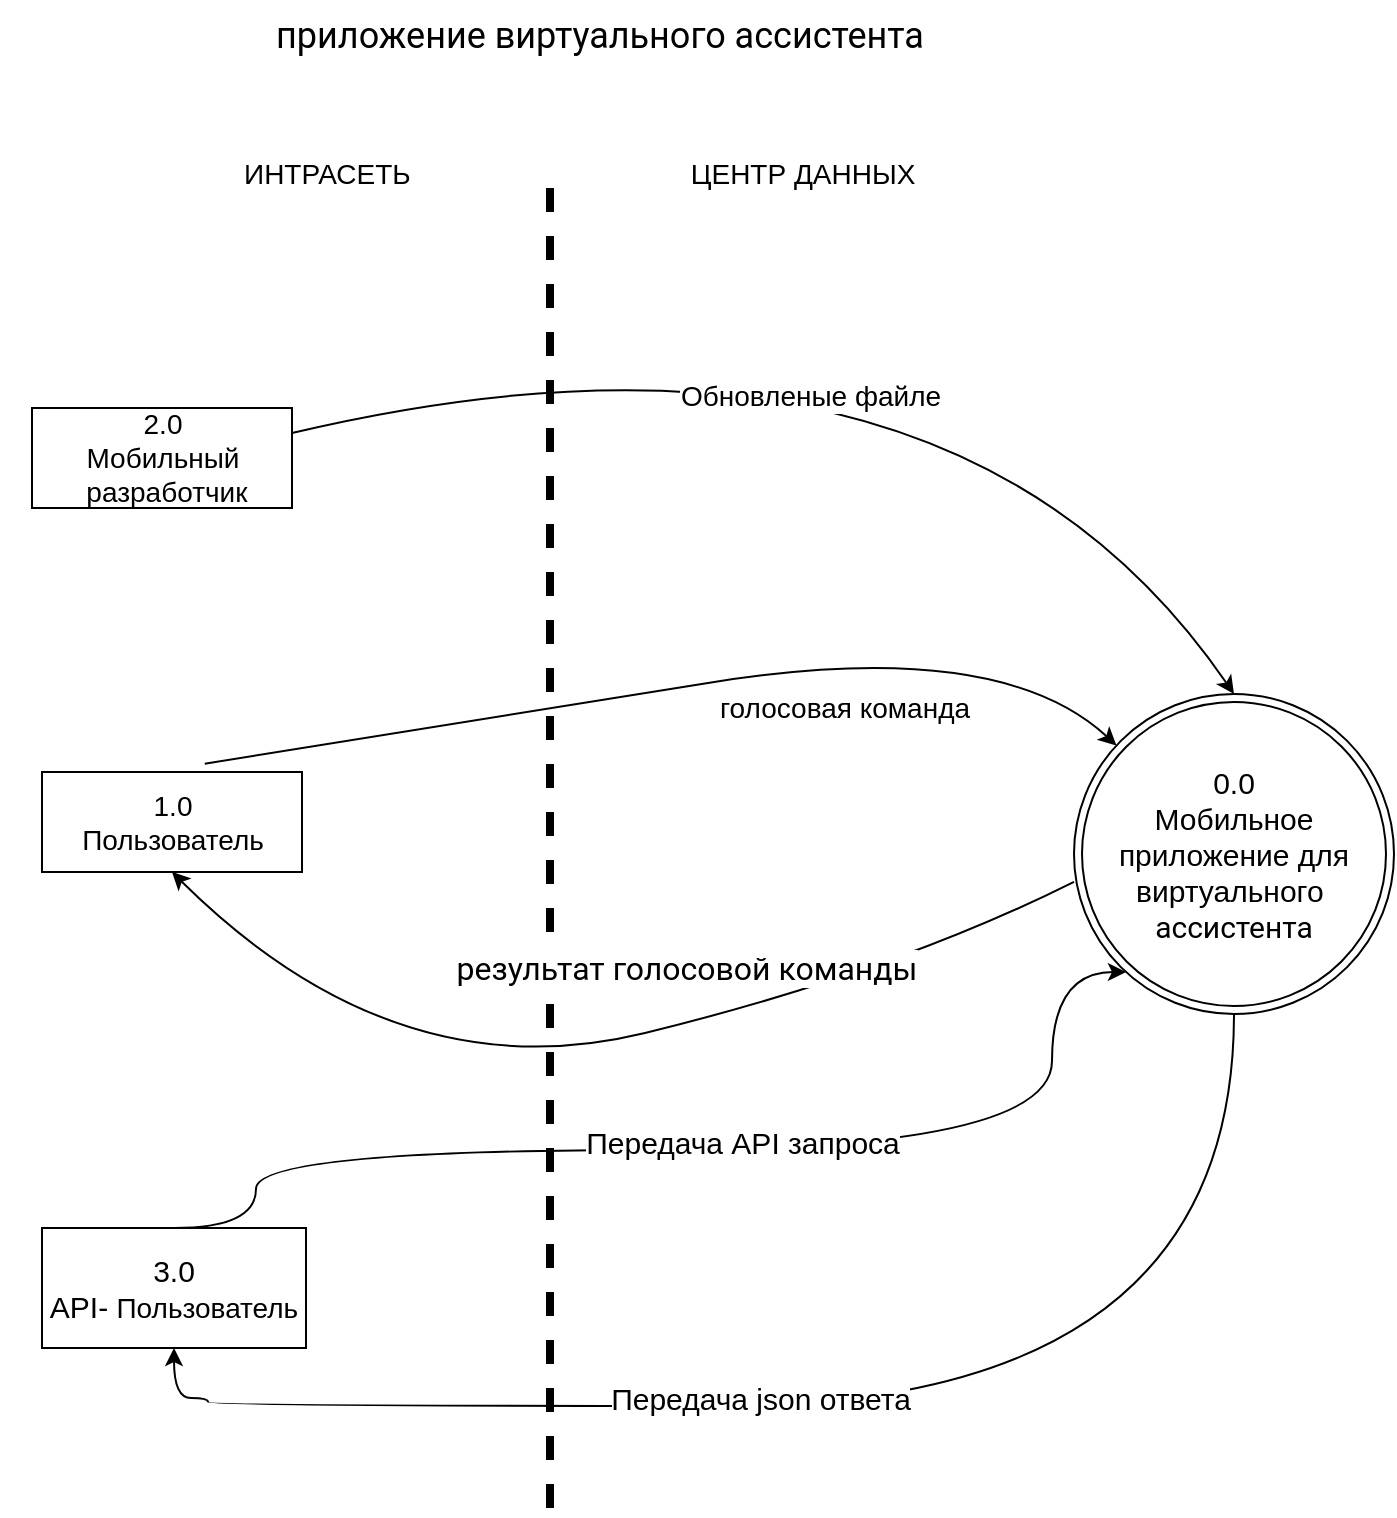 <mxfile version="20.0.1" type="github">
  <diagram id="OWx4hyj13moDCeKYkGol" name="Page-1">
    <mxGraphModel dx="1157" dy="600" grid="0" gridSize="10" guides="1" tooltips="1" connect="1" arrows="1" fold="1" page="1" pageScale="1" pageWidth="827" pageHeight="1169" background="none" math="0" shadow="0">
      <root>
        <mxCell id="0" />
        <mxCell id="1" parent="0" />
        <mxCell id="R_TbPJ2dsLFKyycq7Uun-33" value="" style="endArrow=none;html=1;rounded=0;fontSize=12;dashed=1;strokeWidth=4;shadow=0;fontStyle=0" parent="1" edge="1">
          <mxGeometry width="50" height="50" relative="1" as="geometry">
            <mxPoint x="405" y="172" as="sourcePoint" />
            <mxPoint x="405" y="833" as="targetPoint" />
          </mxGeometry>
        </mxCell>
        <mxCell id="TK6jpFJ3-W8Q47x7obFW-4" style="edgeStyle=orthogonalEdgeStyle;curved=1;rounded=0;orthogonalLoop=1;jettySize=auto;html=1;exitX=0.5;exitY=1;exitDx=0;exitDy=0;fontSize=15;entryX=0.5;entryY=1;entryDx=0;entryDy=0;" edge="1" parent="1" source="R_TbPJ2dsLFKyycq7Uun-34" target="TK6jpFJ3-W8Q47x7obFW-1">
          <mxGeometry relative="1" as="geometry">
            <mxPoint x="215" y="784" as="targetPoint" />
            <Array as="points">
              <mxPoint x="747" y="781" />
              <mxPoint x="234" y="781" />
              <mxPoint x="234" y="777" />
              <mxPoint x="217" y="777" />
            </Array>
          </mxGeometry>
        </mxCell>
        <mxCell id="TK6jpFJ3-W8Q47x7obFW-5" value="Передача json ответа" style="edgeLabel;html=1;align=center;verticalAlign=middle;resizable=0;points=[];fontSize=15;" vertex="1" connectable="0" parent="TK6jpFJ3-W8Q47x7obFW-4">
          <mxGeometry x="0.149" y="-4" relative="1" as="geometry">
            <mxPoint as="offset" />
          </mxGeometry>
        </mxCell>
        <mxCell id="R_TbPJ2dsLFKyycq7Uun-34" value="&lt;span style=&quot;font-size: 15px;&quot;&gt;&lt;font style=&quot;font-size: 15px;&quot;&gt;0.0&lt;br&gt;&lt;/font&gt;&lt;/span&gt;&lt;div style=&quot;font-size: 15px;&quot;&gt;&lt;span style=&quot;background-color: initial;&quot;&gt;&lt;font style=&quot;font-size: 15px;&quot;&gt;Мобильное приложение для виртуального&amp;nbsp;&lt;/font&gt;&lt;/span&gt;&lt;/div&gt;&lt;span style=&quot;font-family: Roboto, -apple-system, BlinkMacSystemFont, &amp;quot;Apple Color Emoji&amp;quot;, &amp;quot;Segoe UI&amp;quot;, Oxygen, Ubuntu, Cantarell, &amp;quot;Fira Sans&amp;quot;, &amp;quot;Droid Sans&amp;quot;, &amp;quot;Helvetica Neue&amp;quot;, sans-serif; background-color: rgb(255, 255, 255); font-size: 15px;&quot;&gt;&lt;font style=&quot;font-size: 15px;&quot;&gt;ассистента&lt;/font&gt;&lt;/span&gt;" style="ellipse;shape=doubleEllipse;whiteSpace=wrap;html=1;aspect=fixed;fontStyle=0;fontSize=14;" parent="1" vertex="1">
          <mxGeometry x="667" y="425" width="160" height="160" as="geometry" />
        </mxCell>
        <mxCell id="R_TbPJ2dsLFKyycq7Uun-35" value="&lt;div style=&quot;line-height: 0.9;&quot;&gt;&lt;br&gt;&lt;/div&gt;&lt;div style=&quot;display:none&quot; id=&quot;SDCloudData&quot;&gt;&lt;/div&gt;" style="text;whiteSpace=wrap;html=1;fontStyle=0" parent="1" vertex="1">
          <mxGeometry x="392" y="165" width="3" height="15" as="geometry" />
        </mxCell>
        <mxCell id="R_TbPJ2dsLFKyycq7Uun-36" value="1.0&lt;br style=&quot;font-size: 14px;&quot;&gt;Пользователь&lt;div style=&quot;display: none; font-size: 14px;&quot; id=&quot;SDCloudData&quot;&gt;&lt;/div&gt;" style="html=1;dashed=0;whitespace=wrap;fontStyle=0;fontSize=14;" parent="1" vertex="1">
          <mxGeometry x="151" y="464" width="130" height="50" as="geometry" />
        </mxCell>
        <mxCell id="R_TbPJ2dsLFKyycq7Uun-37" value="ИНТРАСЕТЬ&amp;nbsp; &amp;nbsp; &amp;nbsp; &amp;nbsp; &amp;nbsp; &amp;nbsp; &amp;nbsp; &amp;nbsp; &amp;nbsp; &amp;nbsp; &amp;nbsp; &amp;nbsp; &amp;nbsp; &amp;nbsp; &amp;nbsp; &amp;nbsp; &amp;nbsp; &amp;nbsp; ЦЕНТР ДАННЫХ&lt;div style=&quot;display: none; font-size: 14px;&quot; id=&quot;SDCloudData&quot;&gt;&lt;/div&gt;" style="text;whiteSpace=wrap;html=1;strokeWidth=2;fontStyle=0;fontSize=14;" parent="1" vertex="1">
          <mxGeometry x="250" y="150" width="381" height="30" as="geometry" />
        </mxCell>
        <mxCell id="R_TbPJ2dsLFKyycq7Uun-38" value="&lt;div style=&quot;&quot;&gt;&lt;span style=&quot;background-color: rgb(255, 255, 255); font-family: Roboto, -apple-system, BlinkMacSystemFont, &amp;quot;Apple Color Emoji&amp;quot;, &amp;quot;Segoe UI&amp;quot;, Oxygen, Ubuntu, Cantarell, &amp;quot;Fira Sans&amp;quot;, &amp;quot;Droid Sans&amp;quot;, &amp;quot;Helvetica Neue&amp;quot;, sans-serif;&quot;&gt;&lt;font style=&quot;font-size: 18px;&quot;&gt;приложение виртуального ассистента&lt;/font&gt;&lt;/span&gt;&lt;/div&gt;" style="text;whiteSpace=wrap;html=1;fontSize=19;fontStyle=0;align=center;" parent="1" vertex="1">
          <mxGeometry x="130" y="78" width="600" height="30" as="geometry" />
        </mxCell>
        <mxCell id="R_TbPJ2dsLFKyycq7Uun-39" value="2.0&lt;br style=&quot;font-size: 14px;&quot;&gt;Мобильный&lt;br&gt;&amp;nbsp;разработчик&lt;div style=&quot;display: none; font-size: 14px;&quot; id=&quot;SDCloudData&quot;&gt;&lt;/div&gt;" style="html=1;dashed=0;whitespace=wrap;fontStyle=0;fontSize=14;" parent="1" vertex="1">
          <mxGeometry x="146" y="282" width="130" height="50" as="geometry" />
        </mxCell>
        <mxCell id="R_TbPJ2dsLFKyycq7Uun-41" value="" style="curved=1;endArrow=classic;html=1;rounded=0;fontSize=19;exitX=0.626;exitY=-0.083;exitDx=0;exitDy=0;exitPerimeter=0;fontStyle=0" parent="1" source="R_TbPJ2dsLFKyycq7Uun-36" target="R_TbPJ2dsLFKyycq7Uun-34" edge="1">
          <mxGeometry width="50" height="50" relative="1" as="geometry">
            <mxPoint x="266" y="442" as="sourcePoint" />
            <mxPoint x="714.48" y="489.48" as="targetPoint" />
            <Array as="points">
              <mxPoint x="339" y="443" />
              <mxPoint x="629" y="396" />
            </Array>
          </mxGeometry>
        </mxCell>
        <mxCell id="R_TbPJ2dsLFKyycq7Uun-42" value="&lt;font style=&quot;font-size: 14px;&quot;&gt;голосовая команда&lt;/font&gt;" style="edgeLabel;html=1;align=center;verticalAlign=middle;resizable=0;points=[];fontSize=19;fontStyle=0" parent="R_TbPJ2dsLFKyycq7Uun-41" vertex="1" connectable="0">
          <mxGeometry x="0.241" y="-22" relative="1" as="geometry">
            <mxPoint x="20" y="-3" as="offset" />
          </mxGeometry>
        </mxCell>
        <mxCell id="R_TbPJ2dsLFKyycq7Uun-43" value="" style="curved=1;endArrow=classic;html=1;rounded=0;fontSize=19;exitX=0;exitY=0.587;exitDx=0;exitDy=0;entryX=0.5;entryY=1;entryDx=0;entryDy=0;fontStyle=0;exitPerimeter=0;" parent="1" source="R_TbPJ2dsLFKyycq7Uun-34" target="R_TbPJ2dsLFKyycq7Uun-36" edge="1">
          <mxGeometry width="50" height="50" relative="1" as="geometry">
            <mxPoint x="240" y="260" as="sourcePoint" />
            <mxPoint x="290" y="210" as="targetPoint" />
            <Array as="points">
              <mxPoint x="577" y="564" />
              <mxPoint x="328" y="625" />
            </Array>
          </mxGeometry>
        </mxCell>
        <mxCell id="R_TbPJ2dsLFKyycq7Uun-44" value="&lt;span style=&quot;font-family: Roboto, -apple-system, BlinkMacSystemFont, &amp;quot;Apple Color Emoji&amp;quot;, &amp;quot;Segoe UI&amp;quot;, Oxygen, Ubuntu, Cantarell, &amp;quot;Fira Sans&amp;quot;, &amp;quot;Droid Sans&amp;quot;, &amp;quot;Helvetica Neue&amp;quot;, sans-serif; font-size: 16px; text-align: start;&quot;&gt;результат голосовой команды&lt;/span&gt;" style="edgeLabel;html=1;align=center;verticalAlign=middle;resizable=0;points=[];fontSize=14;fontStyle=0" parent="R_TbPJ2dsLFKyycq7Uun-43" vertex="1" connectable="0">
          <mxGeometry x="0.404" y="-17" relative="1" as="geometry">
            <mxPoint x="136" y="-48" as="offset" />
          </mxGeometry>
        </mxCell>
        <mxCell id="R_TbPJ2dsLFKyycq7Uun-45" value="" style="curved=1;endArrow=classic;html=1;rounded=0;fontSize=14;exitX=1;exitY=0.25;exitDx=0;exitDy=0;entryX=0.5;entryY=0;entryDx=0;entryDy=0;fontStyle=0" parent="1" source="R_TbPJ2dsLFKyycq7Uun-39" target="R_TbPJ2dsLFKyycq7Uun-34" edge="1">
          <mxGeometry width="50" height="50" relative="1" as="geometry">
            <mxPoint x="400" y="290" as="sourcePoint" />
            <mxPoint x="450" y="240" as="targetPoint" />
            <Array as="points">
              <mxPoint x="604" y="217" />
            </Array>
          </mxGeometry>
        </mxCell>
        <mxCell id="R_TbPJ2dsLFKyycq7Uun-46" value="Обновленые файле" style="edgeLabel;html=1;align=center;verticalAlign=middle;resizable=0;points=[];fontSize=14;fontStyle=0" parent="R_TbPJ2dsLFKyycq7Uun-45" vertex="1" connectable="0">
          <mxGeometry x="0.3" y="-18" relative="1" as="geometry">
            <mxPoint x="-80" y="11" as="offset" />
          </mxGeometry>
        </mxCell>
        <mxCell id="TK6jpFJ3-W8Q47x7obFW-2" style="edgeStyle=orthogonalEdgeStyle;rounded=0;orthogonalLoop=1;jettySize=auto;html=1;exitX=0.5;exitY=0;exitDx=0;exitDy=0;fontSize=15;curved=1;" edge="1" parent="1" source="TK6jpFJ3-W8Q47x7obFW-1" target="R_TbPJ2dsLFKyycq7Uun-34">
          <mxGeometry relative="1" as="geometry">
            <Array as="points">
              <mxPoint x="258" y="692" />
              <mxPoint x="258" y="653" />
              <mxPoint x="656" y="653" />
              <mxPoint x="656" y="564" />
            </Array>
          </mxGeometry>
        </mxCell>
        <mxCell id="TK6jpFJ3-W8Q47x7obFW-6" value="Передача АPI запроса" style="edgeLabel;html=1;align=center;verticalAlign=middle;resizable=0;points=[];fontSize=15;" vertex="1" connectable="0" parent="TK6jpFJ3-W8Q47x7obFW-2">
          <mxGeometry x="0.069" y="4" relative="1" as="geometry">
            <mxPoint as="offset" />
          </mxGeometry>
        </mxCell>
        <mxCell id="TK6jpFJ3-W8Q47x7obFW-1" value="3.0&lt;br&gt;API-&amp;nbsp;&lt;span style=&quot;font-size: 14px;&quot;&gt;Пользователь&lt;/span&gt;" style="rounded=0;whiteSpace=wrap;html=1;fontSize=15;" vertex="1" parent="1">
          <mxGeometry x="151" y="692" width="132" height="60" as="geometry" />
        </mxCell>
      </root>
    </mxGraphModel>
  </diagram>
</mxfile>
